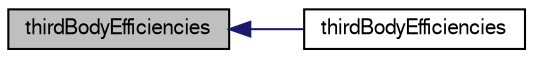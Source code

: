 digraph "thirdBodyEfficiencies"
{
  bgcolor="transparent";
  edge [fontname="FreeSans",fontsize="10",labelfontname="FreeSans",labelfontsize="10"];
  node [fontname="FreeSans",fontsize="10",shape=record];
  rankdir="LR";
  Node48 [label="thirdBodyEfficiencies",height=0.2,width=0.4,color="black", fillcolor="grey75", style="filled", fontcolor="black"];
  Node48 -> Node49 [dir="back",color="midnightblue",fontsize="10",style="solid",fontname="FreeSans"];
  Node49 [label="thirdBodyEfficiencies",height=0.2,width=0.4,color="black",URL="$a30318.html#aece973b4d66b7d623d7afa421feb9395",tooltip="Construct from Istream. "];
}

